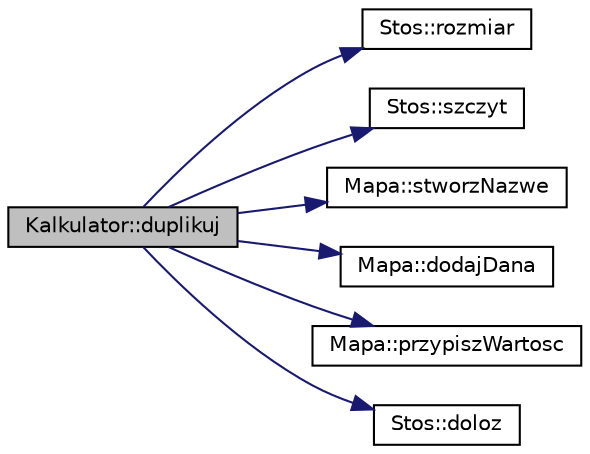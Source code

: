 digraph G
{
  edge [fontname="Helvetica",fontsize="10",labelfontname="Helvetica",labelfontsize="10"];
  node [fontname="Helvetica",fontsize="10",shape=record];
  rankdir="LR";
  Node1 [label="Kalkulator::duplikuj",height=0.2,width=0.4,color="black", fillcolor="grey75", style="filled" fontcolor="black"];
  Node1 -> Node2 [color="midnightblue",fontsize="10",style="solid",fontname="Helvetica"];
  Node2 [label="Stos::rozmiar",height=0.2,width=0.4,color="black", fillcolor="white", style="filled",URL="$class_stos.html#a66e658929cc85d93e66ea49d627402b2",tooltip="Obudowa funkcji size()."];
  Node1 -> Node3 [color="midnightblue",fontsize="10",style="solid",fontname="Helvetica"];
  Node3 [label="Stos::szczyt",height=0.2,width=0.4,color="black", fillcolor="white", style="filled",URL="$class_stos.html#adefd481d405f9b0f9355f32f57d525af",tooltip="Obudowa funkcji top()."];
  Node1 -> Node4 [color="midnightblue",fontsize="10",style="solid",fontname="Helvetica"];
  Node4 [label="Mapa::stworzNazwe",height=0.2,width=0.4,color="black", fillcolor="white", style="filled",URL="$class_mapa.html#a535534b7aad2bab8aa50dfe0b2434d58",tooltip="Funkcja tworząca nową nazwę stałej."];
  Node1 -> Node5 [color="midnightblue",fontsize="10",style="solid",fontname="Helvetica"];
  Node5 [label="Mapa::dodajDana",height=0.2,width=0.4,color="black", fillcolor="white", style="filled",URL="$class_mapa.html#aae13819e03f6e85e29e2df75e43a1d80",tooltip="Funkcja dodająca element o zadanym kluczu do mapy."];
  Node1 -> Node6 [color="midnightblue",fontsize="10",style="solid",fontname="Helvetica"];
  Node6 [label="Mapa::przypiszWartosc",height=0.2,width=0.4,color="black", fillcolor="white", style="filled",URL="$class_mapa.html#a771fd3d997953b2c7845a64ac51a7094",tooltip="Funkcja przypisująca wartość elementowi."];
  Node1 -> Node7 [color="midnightblue",fontsize="10",style="solid",fontname="Helvetica"];
  Node7 [label="Stos::doloz",height=0.2,width=0.4,color="black", fillcolor="white", style="filled",URL="$class_stos.html#ab3090525b8a392f922679600f6821e72",tooltip="Obudowa funkcji push(string)."];
}
